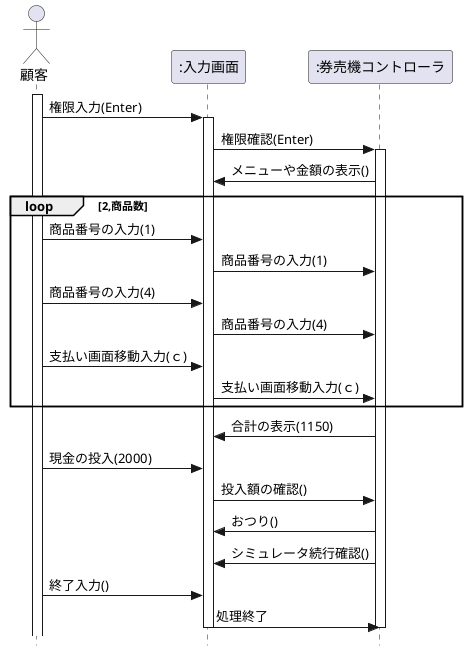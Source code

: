 @startuml シーケンス図
hide footbox

skinparam style strictuml
Actor 顧客 as user
participant ":入力画面" as input
participant ":券売機コントローラ" as control
activate user
user -> input : 権限入力(Enter)
activate  input
input -> control : 権限確認(Enter)
activate  control
input <- control : メニューや金額の表示()
  loop 2,商品数
  input <- user : 商品番号の入力(1)
  input -> control : 商品番号の入力(1)
  input <- user : 商品番号の入力(4)
  input -> control : 商品番号の入力(4)
  input <- user : 支払い画面移動入力(ｃ)
  input -> control : 支払い画面移動入力(ｃ)
  end loop
input <- control : 合計の表示(1150)
user -> input : 現金の投入(2000)
input -> control : 投入額の確認()
input <- control : おつり()
input <- control : シミュレータ続行確認()
user -> input : 終了入力()
input -> control : 処理終了
deactivate  control

deactivate input

@enduml